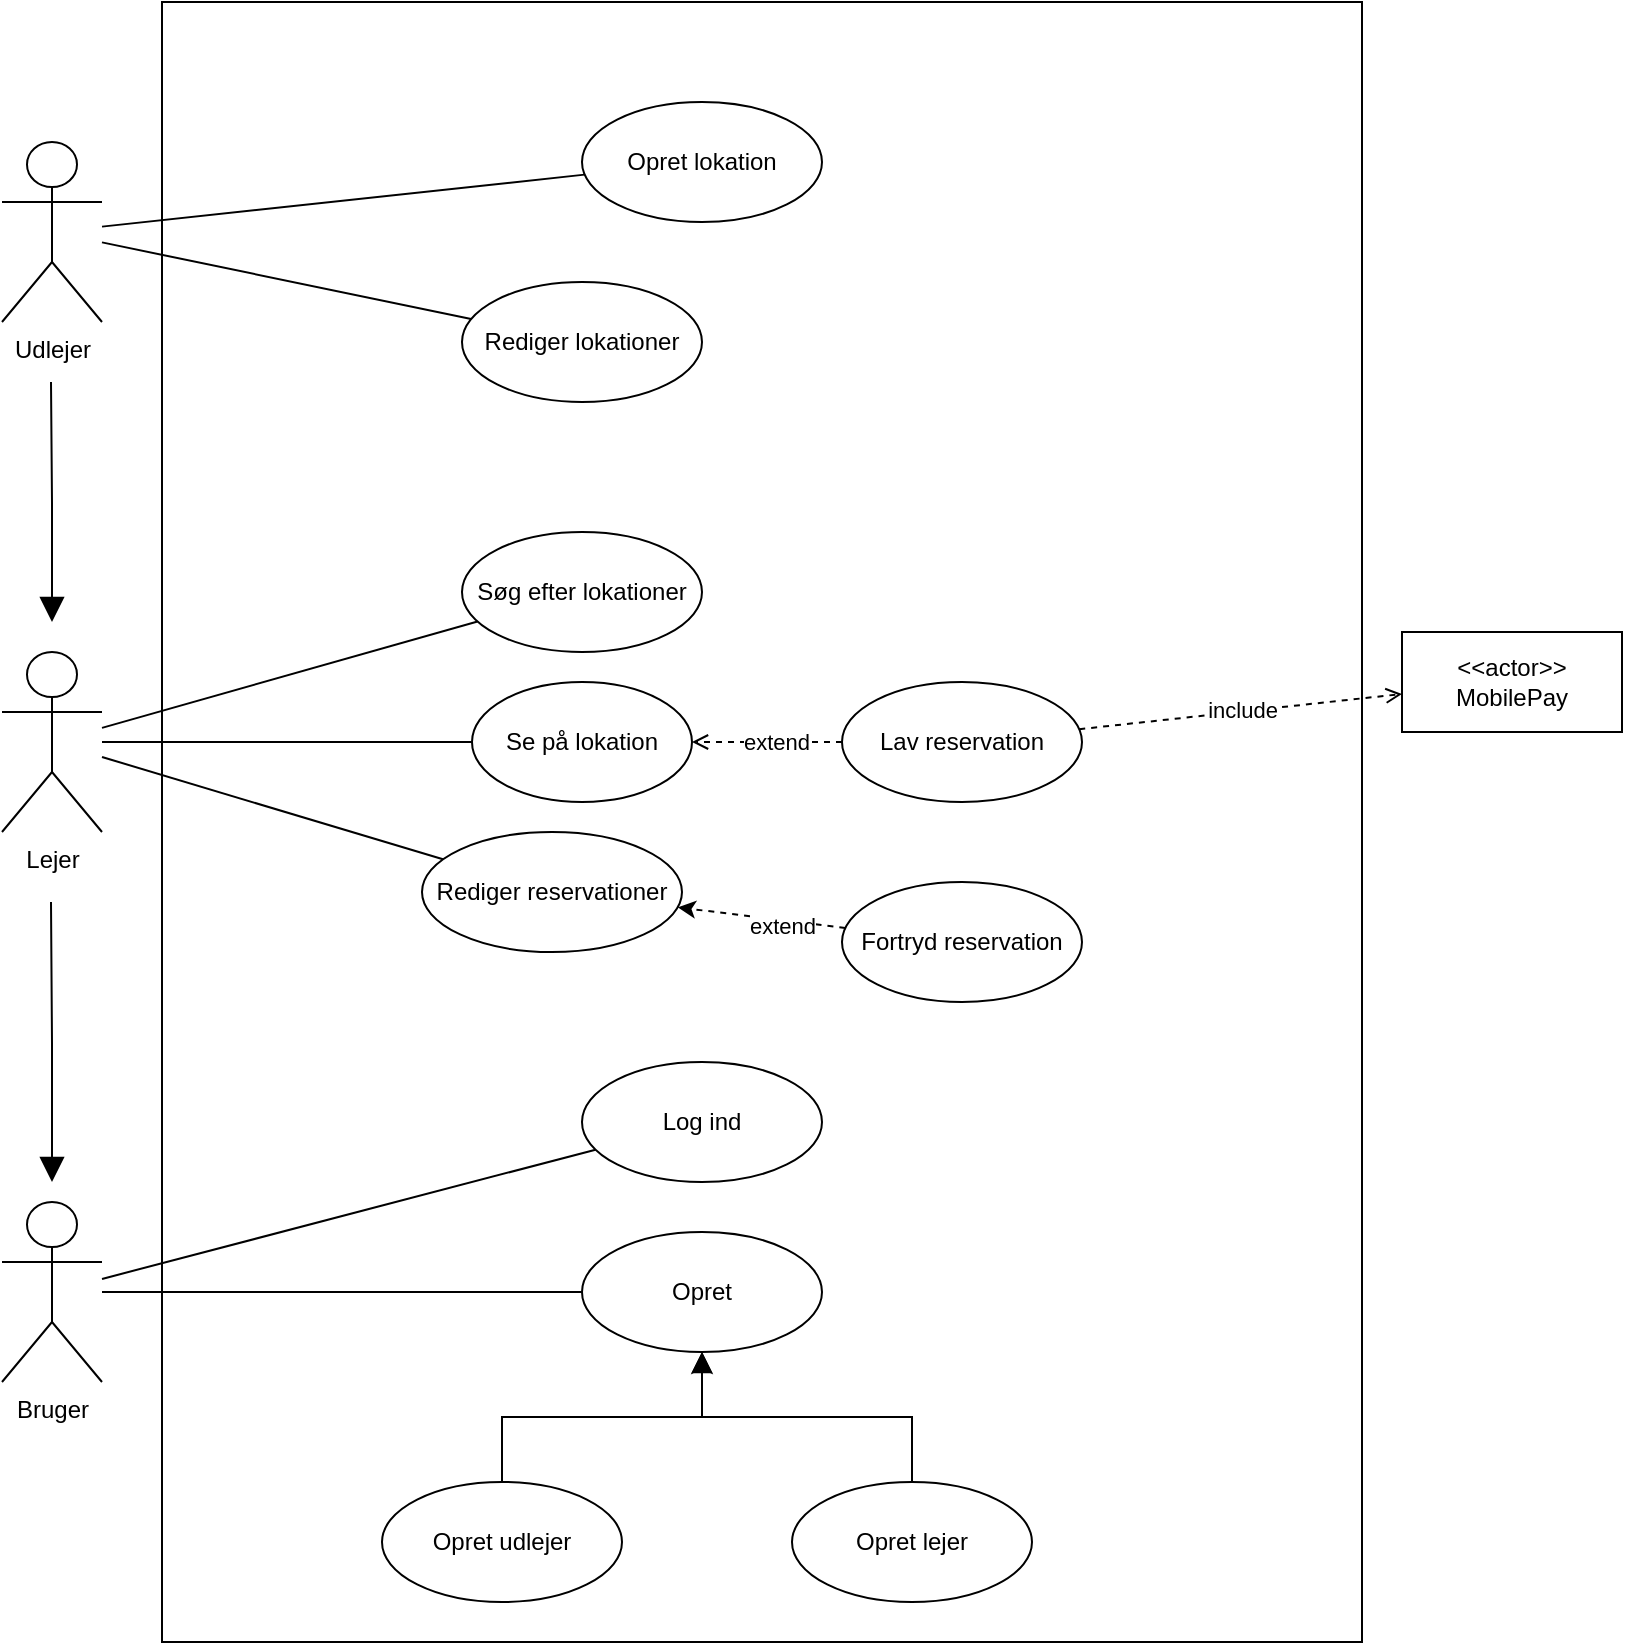 <mxfile version="21.6.5" type="device">
  <diagram name="Page-1" id="q43t5NBVbCL899aClmEW">
    <mxGraphModel dx="1036" dy="606" grid="1" gridSize="10" guides="1" tooltips="1" connect="1" arrows="1" fold="1" page="1" pageScale="1" pageWidth="850" pageHeight="1100" math="0" shadow="0">
      <root>
        <mxCell id="0" />
        <mxCell id="1" parent="0" />
        <mxCell id="-PSau8nAt188wSu253ha-28" value="" style="rounded=0;whiteSpace=wrap;html=1;" parent="1" vertex="1">
          <mxGeometry x="110" y="170" width="600" height="820" as="geometry" />
        </mxCell>
        <mxCell id="-PSau8nAt188wSu253ha-1" style="rounded=0;orthogonalLoop=1;jettySize=auto;html=1;endArrow=none;endFill=0;" parent="1" source="aEcpFJmYFWradgYmW5tA-1" target="aEcpFJmYFWradgYmW5tA-5" edge="1">
          <mxGeometry relative="1" as="geometry" />
        </mxCell>
        <mxCell id="-PSau8nAt188wSu253ha-2" style="rounded=0;orthogonalLoop=1;jettySize=auto;html=1;endArrow=none;endFill=0;" parent="1" source="aEcpFJmYFWradgYmW5tA-1" target="aEcpFJmYFWradgYmW5tA-11" edge="1">
          <mxGeometry relative="1" as="geometry" />
        </mxCell>
        <mxCell id="-PSau8nAt188wSu253ha-4" style="rounded=0;orthogonalLoop=1;jettySize=auto;html=1;endArrow=none;endFill=0;" parent="1" source="aEcpFJmYFWradgYmW5tA-1" target="aEcpFJmYFWradgYmW5tA-8" edge="1">
          <mxGeometry relative="1" as="geometry" />
        </mxCell>
        <mxCell id="uwmWgUfJv13aTcyWTi_R-13" style="edgeStyle=orthogonalEdgeStyle;rounded=0;orthogonalLoop=1;jettySize=auto;html=1;endArrow=block;endFill=1;endSize=10;" parent="1" edge="1">
          <mxGeometry relative="1" as="geometry">
            <mxPoint x="55" y="760" as="targetPoint" />
            <mxPoint x="54.5" y="620" as="sourcePoint" />
          </mxGeometry>
        </mxCell>
        <mxCell id="aEcpFJmYFWradgYmW5tA-1" value="Lejer" style="shape=umlActor;verticalLabelPosition=bottom;verticalAlign=top;html=1;outlineConnect=0;" parent="1" vertex="1">
          <mxGeometry x="30" y="495" width="50" height="90" as="geometry" />
        </mxCell>
        <mxCell id="-PSau8nAt188wSu253ha-5" style="rounded=0;orthogonalLoop=1;jettySize=auto;html=1;endArrow=none;endFill=0;" parent="1" source="aEcpFJmYFWradgYmW5tA-2" target="aEcpFJmYFWradgYmW5tA-9" edge="1">
          <mxGeometry relative="1" as="geometry" />
        </mxCell>
        <mxCell id="-PSau8nAt188wSu253ha-6" style="rounded=0;orthogonalLoop=1;jettySize=auto;html=1;endArrow=none;endFill=0;" parent="1" source="aEcpFJmYFWradgYmW5tA-2" target="aEcpFJmYFWradgYmW5tA-13" edge="1">
          <mxGeometry relative="1" as="geometry" />
        </mxCell>
        <mxCell id="uwmWgUfJv13aTcyWTi_R-10" style="edgeStyle=orthogonalEdgeStyle;rounded=0;orthogonalLoop=1;jettySize=auto;html=1;endSize=10;endArrow=block;endFill=1;" parent="1" edge="1">
          <mxGeometry relative="1" as="geometry">
            <mxPoint x="55" y="480" as="targetPoint" />
            <mxPoint x="54.5" y="360" as="sourcePoint" />
          </mxGeometry>
        </mxCell>
        <mxCell id="aEcpFJmYFWradgYmW5tA-2" value="Udlejer" style="shape=umlActor;verticalLabelPosition=bottom;verticalAlign=top;html=1;outlineConnect=0;" parent="1" vertex="1">
          <mxGeometry x="30" y="240" width="50" height="90" as="geometry" />
        </mxCell>
        <mxCell id="aEcpFJmYFWradgYmW5tA-5" value="Søg efter lokationer" style="ellipse;whiteSpace=wrap;html=1;" parent="1" vertex="1">
          <mxGeometry x="260" y="435" width="120" height="60" as="geometry" />
        </mxCell>
        <mxCell id="-PSau8nAt188wSu253ha-18" style="rounded=0;orthogonalLoop=1;jettySize=auto;html=1;dashed=1;" parent="1" source="aEcpFJmYFWradgYmW5tA-6" target="aEcpFJmYFWradgYmW5tA-8" edge="1">
          <mxGeometry relative="1" as="geometry" />
        </mxCell>
        <mxCell id="-PSau8nAt188wSu253ha-19" value="extend" style="edgeLabel;html=1;align=center;verticalAlign=middle;resizable=0;points=[];" parent="-PSau8nAt188wSu253ha-18" vertex="1" connectable="0">
          <mxGeometry x="0.174" y="2" relative="1" as="geometry">
            <mxPoint x="17" y="3" as="offset" />
          </mxGeometry>
        </mxCell>
        <mxCell id="aEcpFJmYFWradgYmW5tA-6" value="Fortryd reservation" style="ellipse;whiteSpace=wrap;html=1;" parent="1" vertex="1">
          <mxGeometry x="450" y="610" width="120" height="60" as="geometry" />
        </mxCell>
        <mxCell id="aEcpFJmYFWradgYmW5tA-8" value="Rediger reservationer" style="ellipse;whiteSpace=wrap;html=1;" parent="1" vertex="1">
          <mxGeometry x="240" y="585" width="130" height="60" as="geometry" />
        </mxCell>
        <mxCell id="aEcpFJmYFWradgYmW5tA-9" value="Opret lokation" style="ellipse;whiteSpace=wrap;html=1;" parent="1" vertex="1">
          <mxGeometry x="320" y="220" width="120" height="60" as="geometry" />
        </mxCell>
        <mxCell id="aEcpFJmYFWradgYmW5tA-11" value="Se på lokation" style="ellipse;whiteSpace=wrap;html=1;" parent="1" vertex="1">
          <mxGeometry x="265" y="510" width="110" height="60" as="geometry" />
        </mxCell>
        <mxCell id="aEcpFJmYFWradgYmW5tA-13" value="Rediger lokationer" style="ellipse;whiteSpace=wrap;html=1;" parent="1" vertex="1">
          <mxGeometry x="260" y="310" width="120" height="60" as="geometry" />
        </mxCell>
        <mxCell id="-PSau8nAt188wSu253ha-12" style="rounded=0;orthogonalLoop=1;jettySize=auto;html=1;dashed=1;endArrow=open;endFill=0;" parent="1" source="-PSau8nAt188wSu253ha-11" target="aEcpFJmYFWradgYmW5tA-11" edge="1">
          <mxGeometry relative="1" as="geometry" />
        </mxCell>
        <mxCell id="-PSau8nAt188wSu253ha-13" value="extend" style="edgeLabel;html=1;align=center;verticalAlign=middle;resizable=0;points=[];" parent="-PSau8nAt188wSu253ha-12" vertex="1" connectable="0">
          <mxGeometry x="-0.021" relative="1" as="geometry">
            <mxPoint x="3" as="offset" />
          </mxGeometry>
        </mxCell>
        <mxCell id="-PSau8nAt188wSu253ha-31" style="rounded=0;orthogonalLoop=1;jettySize=auto;html=1;dashed=1;endArrow=open;endFill=0;" parent="1" source="-PSau8nAt188wSu253ha-11" target="-PSau8nAt188wSu253ha-32" edge="1">
          <mxGeometry relative="1" as="geometry">
            <mxPoint x="418.73" y="149.681" as="targetPoint" />
          </mxGeometry>
        </mxCell>
        <mxCell id="-PSau8nAt188wSu253ha-33" value="include" style="edgeLabel;html=1;align=center;verticalAlign=middle;resizable=0;points=[];" parent="-PSau8nAt188wSu253ha-31" vertex="1" connectable="0">
          <mxGeometry x="0.006" y="1" relative="1" as="geometry">
            <mxPoint as="offset" />
          </mxGeometry>
        </mxCell>
        <mxCell id="-PSau8nAt188wSu253ha-11" value="Lav reservation" style="ellipse;whiteSpace=wrap;html=1;" parent="1" vertex="1">
          <mxGeometry x="450" y="510" width="120" height="60" as="geometry" />
        </mxCell>
        <mxCell id="-PSau8nAt188wSu253ha-32" value="&amp;lt;&amp;lt;actor&amp;gt;&amp;gt;&lt;br&gt;MobilePay" style="html=1;whiteSpace=wrap;" parent="1" vertex="1">
          <mxGeometry x="730" y="485" width="110" height="50" as="geometry" />
        </mxCell>
        <mxCell id="uwmWgUfJv13aTcyWTi_R-7" style="rounded=0;orthogonalLoop=1;jettySize=auto;html=1;endArrow=none;endFill=0;" parent="1" source="uwmWgUfJv13aTcyWTi_R-1" target="uwmWgUfJv13aTcyWTi_R-4" edge="1">
          <mxGeometry relative="1" as="geometry" />
        </mxCell>
        <mxCell id="uwmWgUfJv13aTcyWTi_R-1" value="Bruger" style="shape=umlActor;verticalLabelPosition=bottom;verticalAlign=top;html=1;outlineConnect=0;" parent="1" vertex="1">
          <mxGeometry x="30" y="770" width="50" height="90" as="geometry" />
        </mxCell>
        <mxCell id="uwmWgUfJv13aTcyWTi_R-8" style="edgeStyle=orthogonalEdgeStyle;rounded=0;orthogonalLoop=1;jettySize=auto;html=1;endArrow=block;endFill=1;endSize=8;" parent="1" source="uwmWgUfJv13aTcyWTi_R-3" target="uwmWgUfJv13aTcyWTi_R-4" edge="1">
          <mxGeometry relative="1" as="geometry" />
        </mxCell>
        <mxCell id="uwmWgUfJv13aTcyWTi_R-3" value="Opret udlejer" style="ellipse;whiteSpace=wrap;html=1;" parent="1" vertex="1">
          <mxGeometry x="220" y="910" width="120" height="60" as="geometry" />
        </mxCell>
        <mxCell id="uwmWgUfJv13aTcyWTi_R-4" value="Opret" style="ellipse;whiteSpace=wrap;html=1;" parent="1" vertex="1">
          <mxGeometry x="320" y="785" width="120" height="60" as="geometry" />
        </mxCell>
        <mxCell id="uwmWgUfJv13aTcyWTi_R-9" style="edgeStyle=orthogonalEdgeStyle;rounded=0;orthogonalLoop=1;jettySize=auto;html=1;endSize=8;" parent="1" source="uwmWgUfJv13aTcyWTi_R-5" target="uwmWgUfJv13aTcyWTi_R-4" edge="1">
          <mxGeometry relative="1" as="geometry" />
        </mxCell>
        <mxCell id="uwmWgUfJv13aTcyWTi_R-5" value="Opret lejer" style="ellipse;whiteSpace=wrap;html=1;" parent="1" vertex="1">
          <mxGeometry x="425" y="910" width="120" height="60" as="geometry" />
        </mxCell>
        <mxCell id="uwmWgUfJv13aTcyWTi_R-12" style="rounded=0;orthogonalLoop=1;jettySize=auto;html=1;endArrow=none;endFill=0;" parent="1" source="uwmWgUfJv13aTcyWTi_R-11" target="uwmWgUfJv13aTcyWTi_R-1" edge="1">
          <mxGeometry relative="1" as="geometry" />
        </mxCell>
        <mxCell id="uwmWgUfJv13aTcyWTi_R-11" value="Log ind" style="ellipse;whiteSpace=wrap;html=1;" parent="1" vertex="1">
          <mxGeometry x="320" y="700" width="120" height="60" as="geometry" />
        </mxCell>
        <mxCell id="uwmWgUfJv13aTcyWTi_R-14" style="edgeStyle=orthogonalEdgeStyle;rounded=0;orthogonalLoop=1;jettySize=auto;html=1;exitX=0.5;exitY=1;exitDx=0;exitDy=0;" parent="1" source="aEcpFJmYFWradgYmW5tA-8" target="aEcpFJmYFWradgYmW5tA-8" edge="1">
          <mxGeometry relative="1" as="geometry" />
        </mxCell>
      </root>
    </mxGraphModel>
  </diagram>
</mxfile>

